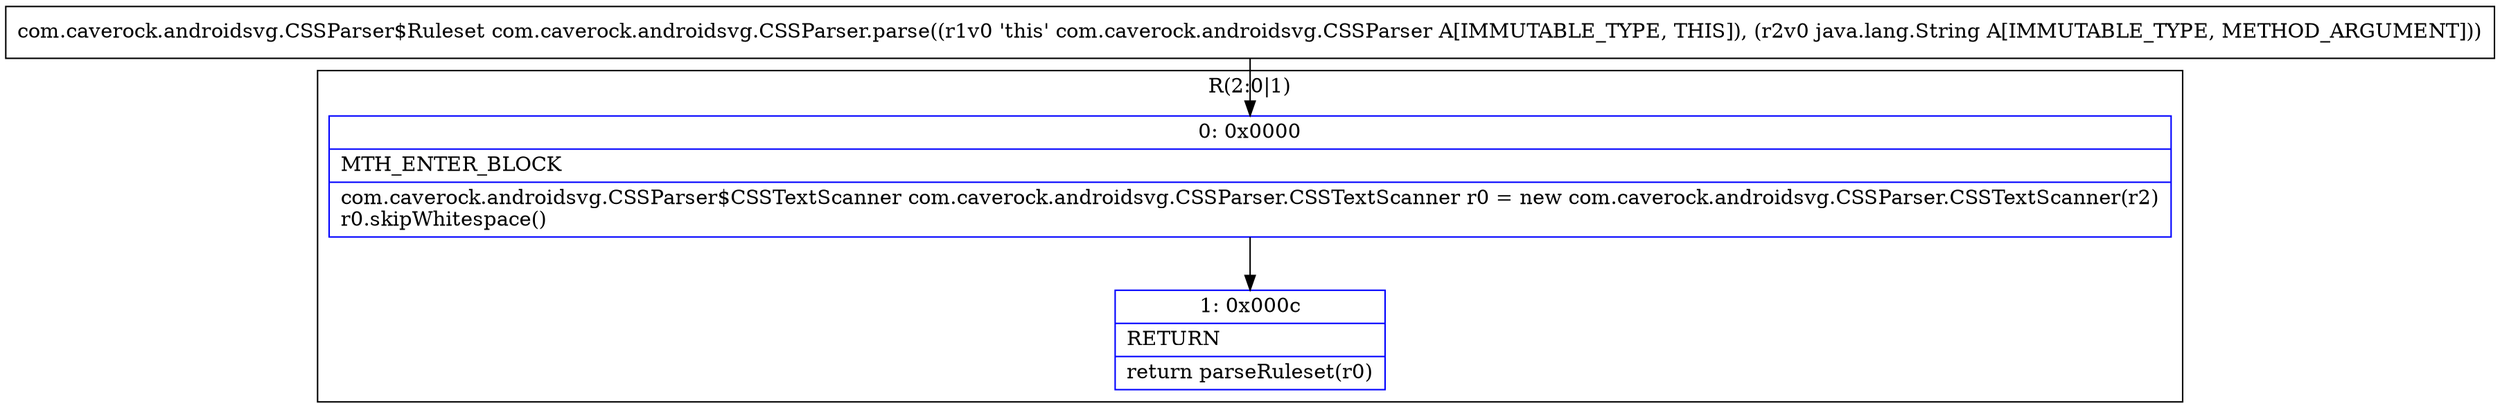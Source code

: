digraph "CFG forcom.caverock.androidsvg.CSSParser.parse(Ljava\/lang\/String;)Lcom\/caverock\/androidsvg\/CSSParser$Ruleset;" {
subgraph cluster_Region_1159183577 {
label = "R(2:0|1)";
node [shape=record,color=blue];
Node_0 [shape=record,label="{0\:\ 0x0000|MTH_ENTER_BLOCK\l|com.caverock.androidsvg.CSSParser$CSSTextScanner com.caverock.androidsvg.CSSParser.CSSTextScanner r0 = new com.caverock.androidsvg.CSSParser.CSSTextScanner(r2)\lr0.skipWhitespace()\l}"];
Node_1 [shape=record,label="{1\:\ 0x000c|RETURN\l|return parseRuleset(r0)\l}"];
}
MethodNode[shape=record,label="{com.caverock.androidsvg.CSSParser$Ruleset com.caverock.androidsvg.CSSParser.parse((r1v0 'this' com.caverock.androidsvg.CSSParser A[IMMUTABLE_TYPE, THIS]), (r2v0 java.lang.String A[IMMUTABLE_TYPE, METHOD_ARGUMENT])) }"];
MethodNode -> Node_0;
Node_0 -> Node_1;
}


